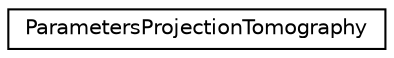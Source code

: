 digraph "Graphical Class Hierarchy"
{
  edge [fontname="Helvetica",fontsize="10",labelfontname="Helvetica",labelfontsize="10"];
  node [fontname="Helvetica",fontsize="10",shape=record];
  rankdir="LR";
  Node0 [label="ParametersProjectionTomography",height=0.2,width=0.4,color="black", fillcolor="white", style="filled",URL="$classParametersProjectionTomography.html"];
}
